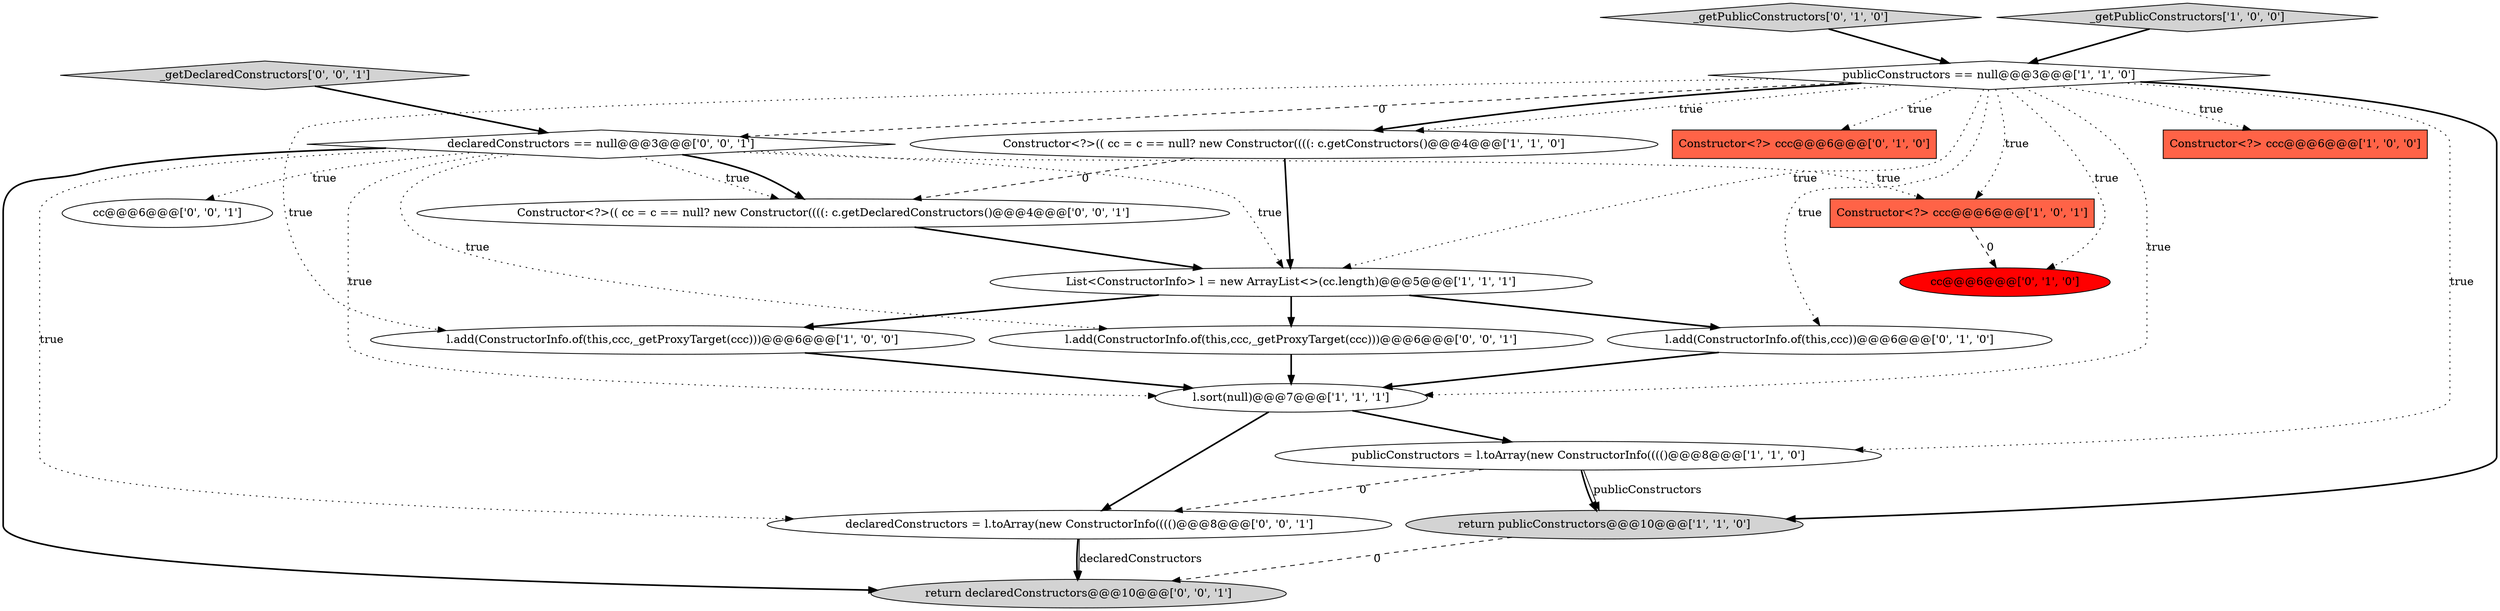 digraph {
14 [style = filled, label = "return declaredConstructors@@@10@@@['0', '0', '1']", fillcolor = lightgray, shape = ellipse image = "AAA0AAABBB3BBB"];
5 [style = filled, label = "return publicConstructors@@@10@@@['1', '1', '0']", fillcolor = lightgray, shape = ellipse image = "AAA0AAABBB1BBB"];
0 [style = filled, label = "List<ConstructorInfo> l = new ArrayList<>(cc.length)@@@5@@@['1', '1', '1']", fillcolor = white, shape = ellipse image = "AAA0AAABBB1BBB"];
11 [style = filled, label = "_getPublicConstructors['0', '1', '0']", fillcolor = lightgray, shape = diamond image = "AAA0AAABBB2BBB"];
17 [style = filled, label = "declaredConstructors = l.toArray(new ConstructorInfo(((()@@@8@@@['0', '0', '1']", fillcolor = white, shape = ellipse image = "AAA0AAABBB3BBB"];
9 [style = filled, label = "l.sort(null)@@@7@@@['1', '1', '1']", fillcolor = white, shape = ellipse image = "AAA0AAABBB1BBB"];
18 [style = filled, label = "_getDeclaredConstructors['0', '0', '1']", fillcolor = lightgray, shape = diamond image = "AAA0AAABBB3BBB"];
12 [style = filled, label = "Constructor<?> ccc@@@6@@@['0', '1', '0']", fillcolor = tomato, shape = box image = "AAA0AAABBB2BBB"];
2 [style = filled, label = "l.add(ConstructorInfo.of(this,ccc,_getProxyTarget(ccc)))@@@6@@@['1', '0', '0']", fillcolor = white, shape = ellipse image = "AAA0AAABBB1BBB"];
19 [style = filled, label = "Constructor<?>(( cc = c == null? new Constructor((((: c.getDeclaredConstructors()@@@4@@@['0', '0', '1']", fillcolor = white, shape = ellipse image = "AAA0AAABBB3BBB"];
4 [style = filled, label = "publicConstructors == null@@@3@@@['1', '1', '0']", fillcolor = white, shape = diamond image = "AAA0AAABBB1BBB"];
13 [style = filled, label = "cc@@@6@@@['0', '1', '0']", fillcolor = red, shape = ellipse image = "AAA1AAABBB2BBB"];
20 [style = filled, label = "declaredConstructors == null@@@3@@@['0', '0', '1']", fillcolor = white, shape = diamond image = "AAA0AAABBB3BBB"];
16 [style = filled, label = "l.add(ConstructorInfo.of(this,ccc,_getProxyTarget(ccc)))@@@6@@@['0', '0', '1']", fillcolor = white, shape = ellipse image = "AAA0AAABBB3BBB"];
1 [style = filled, label = "publicConstructors = l.toArray(new ConstructorInfo(((()@@@8@@@['1', '1', '0']", fillcolor = white, shape = ellipse image = "AAA0AAABBB1BBB"];
8 [style = filled, label = "Constructor<?>(( cc = c == null? new Constructor((((: c.getConstructors()@@@4@@@['1', '1', '0']", fillcolor = white, shape = ellipse image = "AAA0AAABBB1BBB"];
10 [style = filled, label = "l.add(ConstructorInfo.of(this,ccc))@@@6@@@['0', '1', '0']", fillcolor = white, shape = ellipse image = "AAA0AAABBB2BBB"];
6 [style = filled, label = "Constructor<?> ccc@@@6@@@['1', '0', '1']", fillcolor = tomato, shape = box image = "AAA0AAABBB1BBB"];
7 [style = filled, label = "_getPublicConstructors['1', '0', '0']", fillcolor = lightgray, shape = diamond image = "AAA0AAABBB1BBB"];
3 [style = filled, label = "Constructor<?> ccc@@@6@@@['1', '0', '0']", fillcolor = tomato, shape = box image = "AAA0AAABBB1BBB"];
15 [style = filled, label = "cc@@@6@@@['0', '0', '1']", fillcolor = white, shape = ellipse image = "AAA0AAABBB3BBB"];
4->6 [style = dotted, label="true"];
1->5 [style = bold, label=""];
8->19 [style = dashed, label="0"];
20->6 [style = dotted, label="true"];
0->16 [style = bold, label=""];
16->9 [style = bold, label=""];
5->14 [style = dashed, label="0"];
20->9 [style = dotted, label="true"];
4->1 [style = dotted, label="true"];
4->10 [style = dotted, label="true"];
20->17 [style = dotted, label="true"];
20->0 [style = dotted, label="true"];
4->0 [style = dotted, label="true"];
0->2 [style = bold, label=""];
11->4 [style = bold, label=""];
4->8 [style = dotted, label="true"];
9->17 [style = bold, label=""];
20->14 [style = bold, label=""];
2->9 [style = bold, label=""];
7->4 [style = bold, label=""];
19->0 [style = bold, label=""];
8->0 [style = bold, label=""];
17->14 [style = solid, label="declaredConstructors"];
4->13 [style = dotted, label="true"];
18->20 [style = bold, label=""];
0->10 [style = bold, label=""];
1->17 [style = dashed, label="0"];
4->3 [style = dotted, label="true"];
6->13 [style = dashed, label="0"];
17->14 [style = bold, label=""];
4->20 [style = dashed, label="0"];
4->8 [style = bold, label=""];
20->19 [style = dotted, label="true"];
10->9 [style = bold, label=""];
1->5 [style = solid, label="publicConstructors"];
4->9 [style = dotted, label="true"];
9->1 [style = bold, label=""];
4->12 [style = dotted, label="true"];
20->19 [style = bold, label=""];
4->5 [style = bold, label=""];
4->2 [style = dotted, label="true"];
20->15 [style = dotted, label="true"];
20->16 [style = dotted, label="true"];
}
